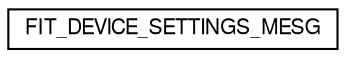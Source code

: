 digraph "Graphical Class Hierarchy"
{
  edge [fontname="FreeSans",fontsize="10",labelfontname="FreeSans",labelfontsize="10"];
  node [fontname="FreeSans",fontsize="10",shape=record];
  rankdir="LR";
  Node1 [label="FIT_DEVICE_SETTINGS_MESG",height=0.2,width=0.4,color="black", fillcolor="white", style="filled",URL="$struct_f_i_t___d_e_v_i_c_e___s_e_t_t_i_n_g_s___m_e_s_g.html"];
}
